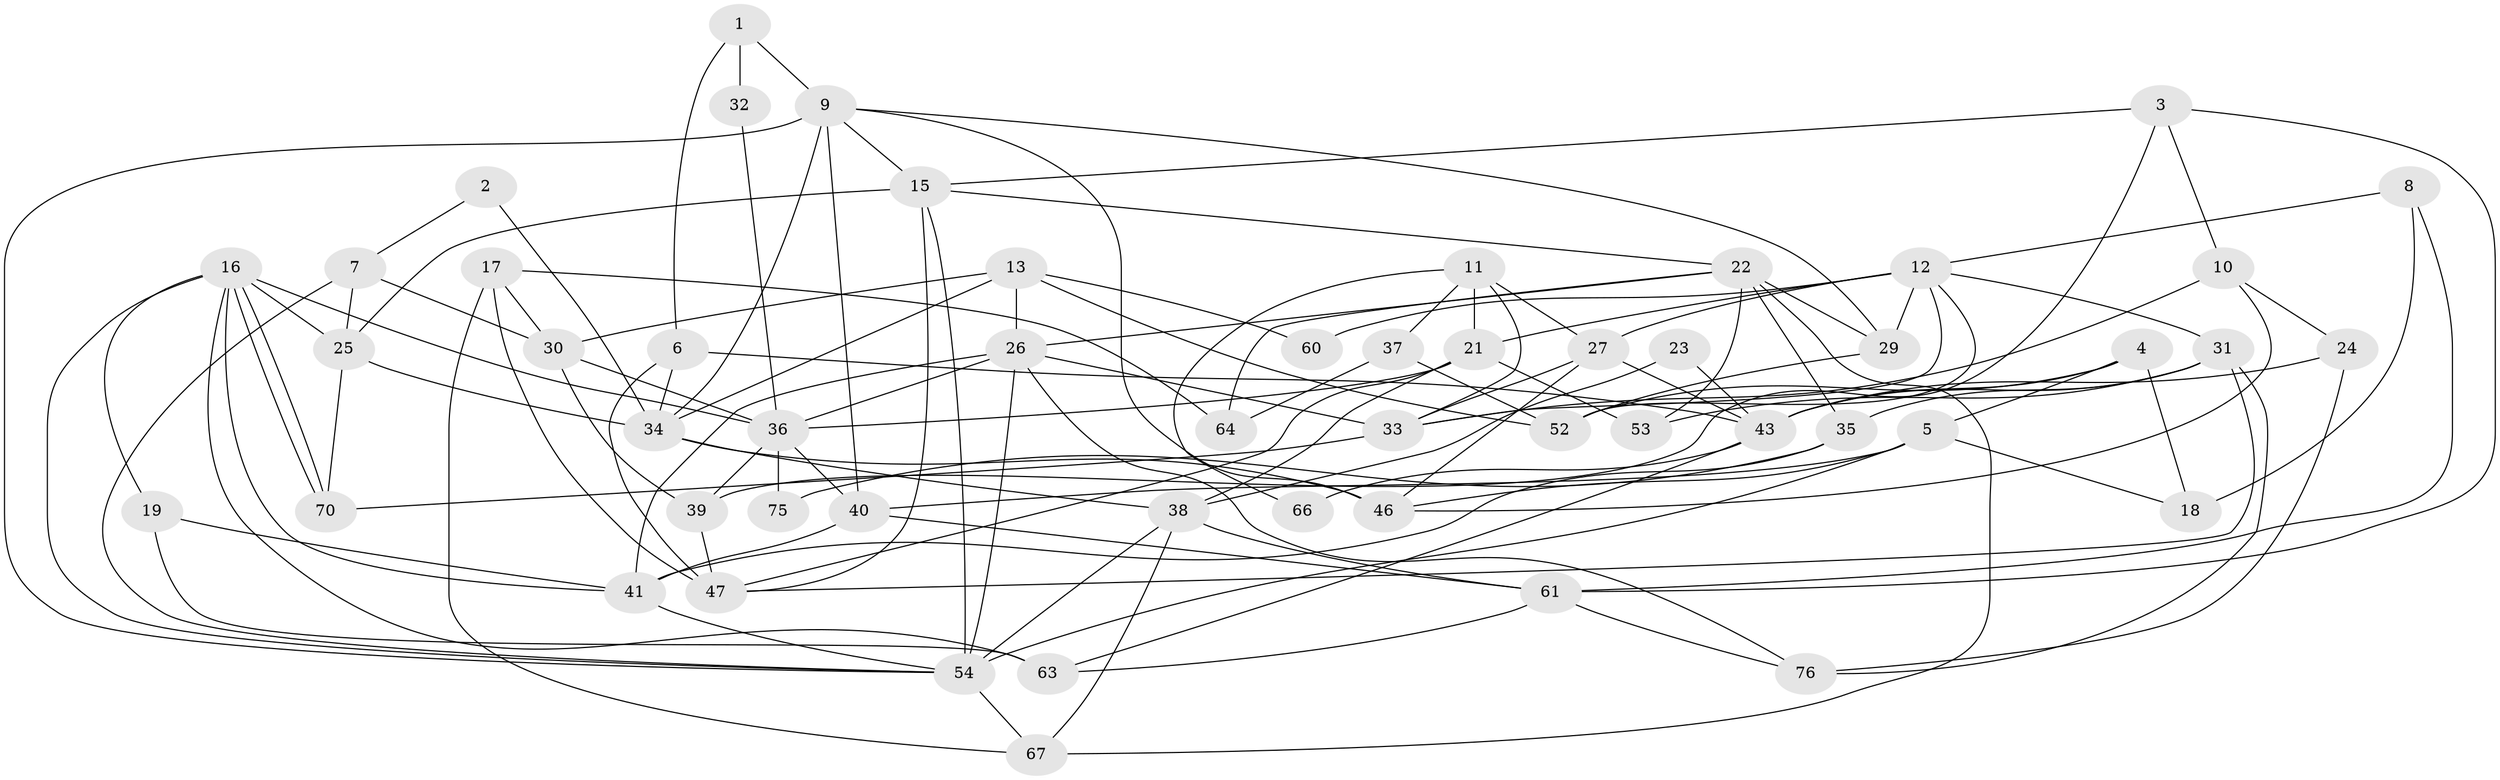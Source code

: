 // original degree distribution, {3: 0.24675324675324675, 2: 0.1038961038961039, 4: 0.3246753246753247, 5: 0.22077922077922077, 6: 0.09090909090909091, 8: 0.012987012987012988}
// Generated by graph-tools (version 1.1) at 2025/11/02/27/25 16:11:24]
// undirected, 53 vertices, 125 edges
graph export_dot {
graph [start="1"]
  node [color=gray90,style=filled];
  1;
  2;
  3;
  4;
  5 [super="+14"];
  6;
  7 [super="+62"];
  8;
  9 [super="+20"];
  10;
  11 [super="+71"];
  12 [super="+73"];
  13;
  15 [super="+42"];
  16 [super="+77"];
  17;
  18;
  19;
  21 [super="+28"];
  22 [super="+49"];
  23;
  24;
  25 [super="+59"];
  26 [super="+56"];
  27 [super="+44"];
  29;
  30;
  31 [super="+45"];
  32;
  33;
  34 [super="+72"];
  35;
  36 [super="+58"];
  37;
  38 [super="+65"];
  39 [super="+51"];
  40 [super="+74"];
  41 [super="+57"];
  43 [super="+68"];
  46 [super="+50"];
  47 [super="+48"];
  52;
  53;
  54 [super="+55"];
  60;
  61 [super="+69"];
  63;
  64;
  66;
  67;
  70;
  75;
  76;
  1 -- 6;
  1 -- 32;
  1 -- 9;
  2 -- 34;
  2 -- 7;
  3 -- 39;
  3 -- 10;
  3 -- 61;
  3 -- 15;
  4 -- 5;
  4 -- 43;
  4 -- 18;
  4 -- 52;
  5 -- 18;
  5 -- 40;
  5 -- 54;
  5 -- 46;
  6 -- 34;
  6 -- 47;
  6 -- 43;
  7 -- 30;
  7 -- 25;
  7 -- 54;
  8 -- 12;
  8 -- 18;
  8 -- 61;
  9 -- 54;
  9 -- 46;
  9 -- 34;
  9 -- 29;
  9 -- 15;
  9 -- 40;
  10 -- 33;
  10 -- 24;
  10 -- 46;
  11 -- 37;
  11 -- 66;
  11 -- 27;
  11 -- 33;
  11 -- 21 [weight=2];
  12 -- 31;
  12 -- 33;
  12 -- 60;
  12 -- 52;
  12 -- 21;
  12 -- 27;
  12 -- 29;
  13 -- 52;
  13 -- 26;
  13 -- 30;
  13 -- 34;
  13 -- 60;
  15 -- 47;
  15 -- 22;
  15 -- 25;
  15 -- 54;
  16 -- 70;
  16 -- 70;
  16 -- 54;
  16 -- 19;
  16 -- 63;
  16 -- 25;
  16 -- 41;
  16 -- 36;
  17 -- 64;
  17 -- 67;
  17 -- 30;
  17 -- 47 [weight=2];
  19 -- 41;
  19 -- 63;
  21 -- 53;
  21 -- 36;
  21 -- 38;
  21 -- 47;
  22 -- 53;
  22 -- 64;
  22 -- 35;
  22 -- 67;
  22 -- 29;
  22 -- 26;
  23 -- 43;
  23 -- 38;
  24 -- 76;
  24 -- 43;
  25 -- 34;
  25 -- 70;
  26 -- 33;
  26 -- 41;
  26 -- 76;
  26 -- 54;
  26 -- 36;
  27 -- 33;
  27 -- 43;
  27 -- 46;
  29 -- 52;
  30 -- 36;
  30 -- 39;
  31 -- 76;
  31 -- 53;
  31 -- 35;
  31 -- 43;
  31 -- 47;
  32 -- 36;
  33 -- 70;
  34 -- 46;
  34 -- 38;
  35 -- 75;
  35 -- 41;
  36 -- 40;
  36 -- 75;
  36 -- 39;
  37 -- 52;
  37 -- 64;
  38 -- 54;
  38 -- 67;
  38 -- 61;
  39 -- 47;
  40 -- 61 [weight=2];
  40 -- 41;
  41 -- 54;
  43 -- 63;
  43 -- 66;
  54 -- 67;
  61 -- 63;
  61 -- 76;
}
